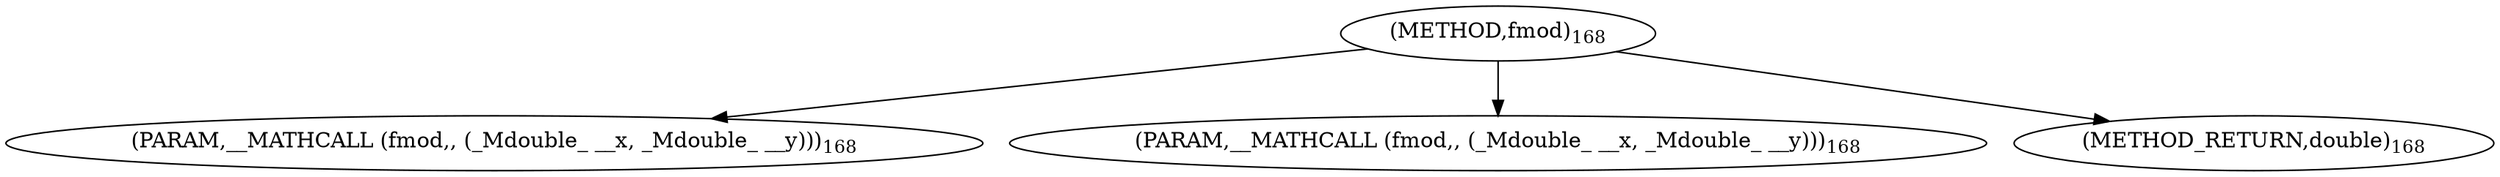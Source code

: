 digraph "fmod" {  
"6321" [label = <(METHOD,fmod)<SUB>168</SUB>> ]
"6322" [label = <(PARAM,__MATHCALL (fmod,, (_Mdouble_ __x, _Mdouble_ __y)))<SUB>168</SUB>> ]
"6323" [label = <(PARAM,__MATHCALL (fmod,, (_Mdouble_ __x, _Mdouble_ __y)))<SUB>168</SUB>> ]
"6324" [label = <(METHOD_RETURN,double)<SUB>168</SUB>> ]
  "6321" -> "6322" 
  "6321" -> "6323" 
  "6321" -> "6324" 
}
